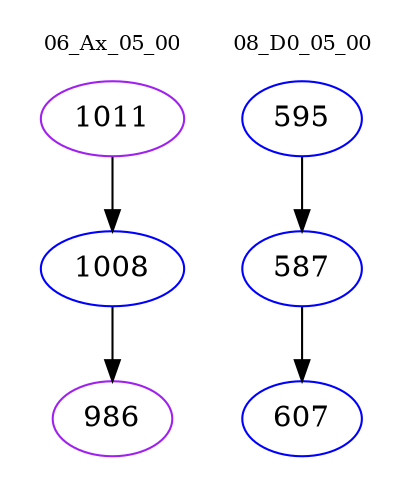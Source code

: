 digraph{
subgraph cluster_0 {
color = white
label = "06_Ax_05_00";
fontsize=10;
T0_1011 [label="1011", color="purple"]
T0_1011 -> T0_1008 [color="black"]
T0_1008 [label="1008", color="blue"]
T0_1008 -> T0_986 [color="black"]
T0_986 [label="986", color="purple"]
}
subgraph cluster_1 {
color = white
label = "08_D0_05_00";
fontsize=10;
T1_595 [label="595", color="blue"]
T1_595 -> T1_587 [color="black"]
T1_587 [label="587", color="blue"]
T1_587 -> T1_607 [color="black"]
T1_607 [label="607", color="blue"]
}
}
